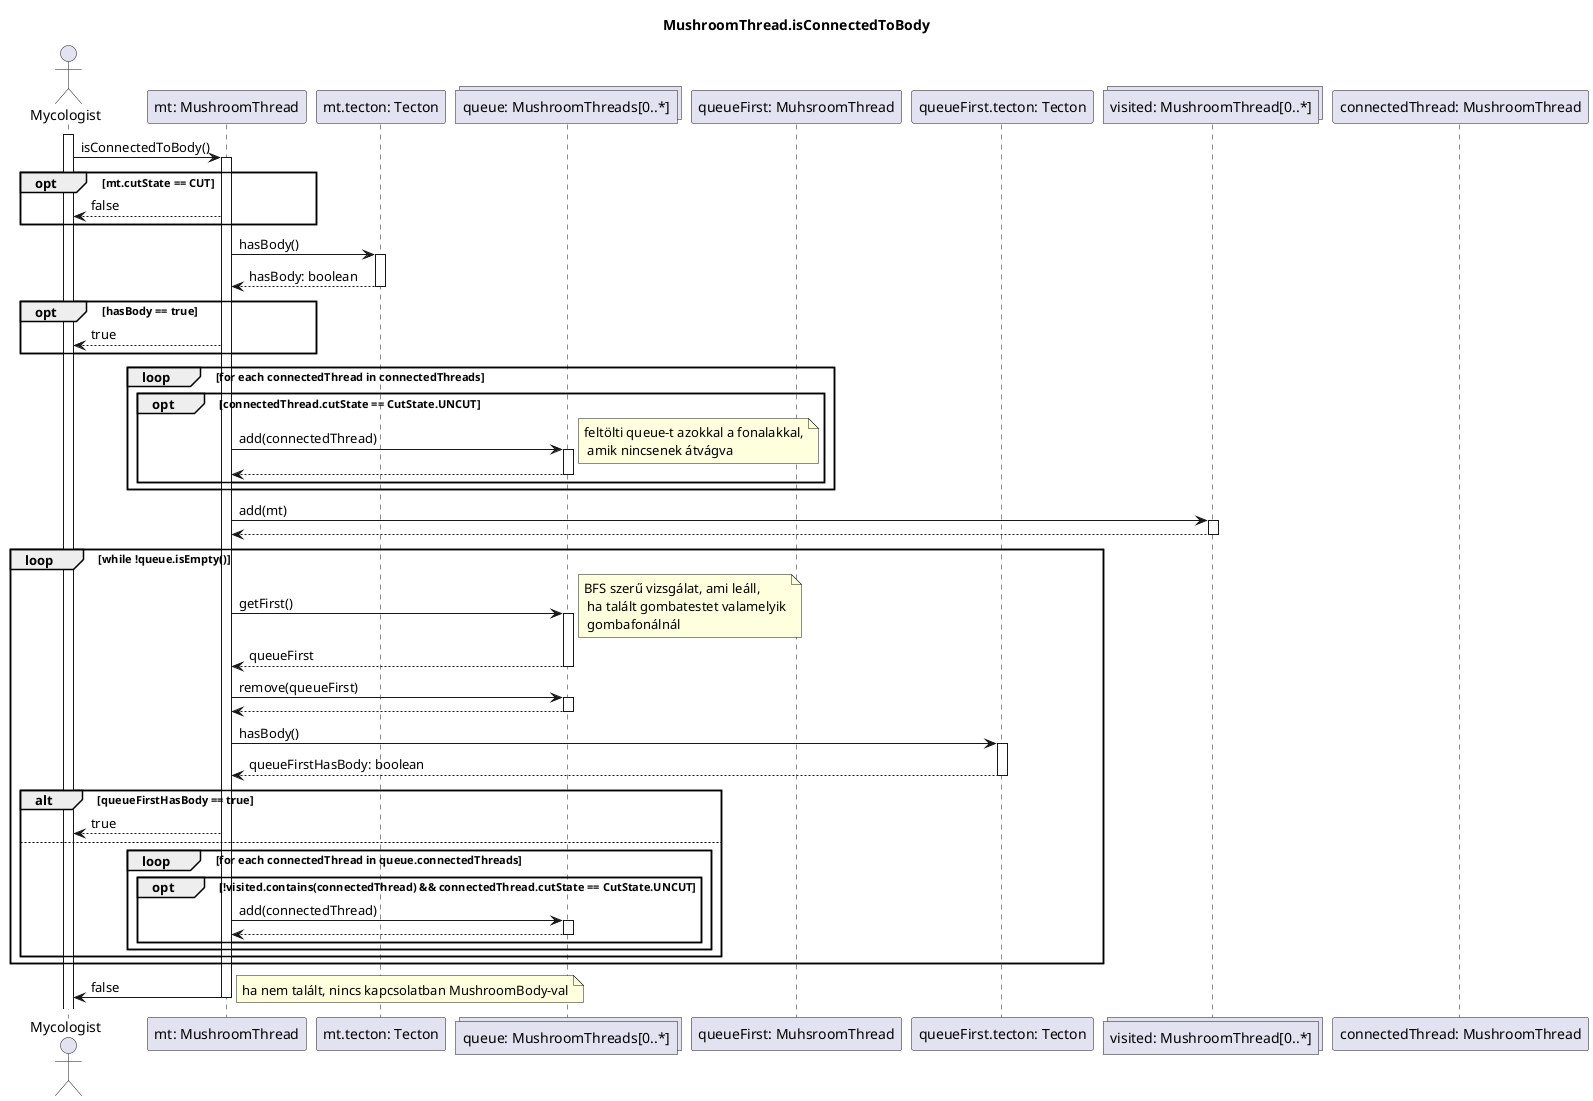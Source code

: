 @startuml Is Connected To Body
title MushroomThread.isConnectedToBody

actor "Mycologist" as mycologist

participant "mt: MushroomThread" as mt
participant "mt.tecton: Tecton" as t
collections "queue: MushroomThreads[0..*]" as q
participant "queueFirst: MuhsroomThread" as q1
participant "queueFirst.tecton: Tecton" as q1t
collections "visited: MushroomThread[0..*]" as visited

participant "connectedThread: MushroomThread" as ct


activate mycologist
mycologist -> mt: isConnectedToBody()
activate mt


opt mt.cutState == CUT
    mt --> mycologist: false
end

mt -> t: hasBody()
activate t
t --> mt: hasBody: boolean
deactivate t

opt hasBody == true
    mt --> mycologist: true
end



loop for each connectedThread in connectedThreads  
    opt connectedThread.cutState == CutState.UNCUT
        mt -> q: add(connectedThread)
        note right: feltölti queue-t azokkal a fonalakkal,\n amik nincsenek átvágva
        activate q
        q --> mt
        deactivate q
    end
end

mt -> visited: add(mt)
activate visited
visited --> mt
deactivate visited

loop while !queue.isEmpty()
    mt -> q: getFirst() 
    note right: BFS szerű vizsgálat, ami leáll,\n ha talált gombatestet valamelyik\n gombafonálnál
    activate q
    q --> mt: queueFirst
    deactivate q

    mt -> q: remove(queueFirst)
    activate q
    q --> mt
    deactivate q

    mt -> q1t: hasBody()
    activate q1t
    q1t --> mt: queueFirstHasBody: boolean
    deactivate q1t

    alt queueFirstHasBody == true
        mt --> mycologist: true

    else
        loop for each connectedThread in queue.connectedThreads
            opt !visited.contains(connectedThread) && connectedThread.cutState == CutState.UNCUT
                mt -> q: add(connectedThread)
                activate q
                q --> mt
                deactivate q
            end
        end
    end
end

mt -> mycologist: false
note right: ha nem talált, nincs kapcsolatban MushroomBody-val
deactivate mt



@enduml
